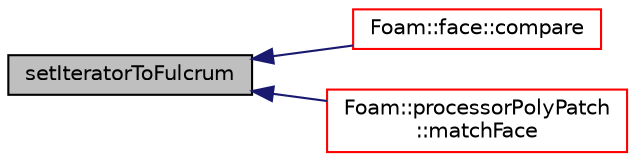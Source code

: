 digraph "setIteratorToFulcrum"
{
  bgcolor="transparent";
  edge [fontname="Helvetica",fontsize="10",labelfontname="Helvetica",labelfontsize="10"];
  node [fontname="Helvetica",fontsize="10",shape=record];
  rankdir="LR";
  Node50 [label="setIteratorToFulcrum",height=0.2,width=0.4,color="black", fillcolor="grey75", style="filled", fontcolor="black"];
  Node50 -> Node51 [dir="back",color="midnightblue",fontsize="10",style="solid",fontname="Helvetica"];
  Node51 [label="Foam::face::compare",height=0.2,width=0.4,color="red",URL="$a28369.html#a68ba6c56831c8f857f6ce6dd4863cca2",tooltip="Compare faces. "];
  Node50 -> Node54 [dir="back",color="midnightblue",fontsize="10",style="solid",fontname="Helvetica"];
  Node54 [label="Foam::processorPolyPatch\l::matchFace",height=0.2,width=0.4,color="red",URL="$a28609.html#ab01c40557feb9f4d3682ff5bd2476434",tooltip="Returns rotation. "];
}
